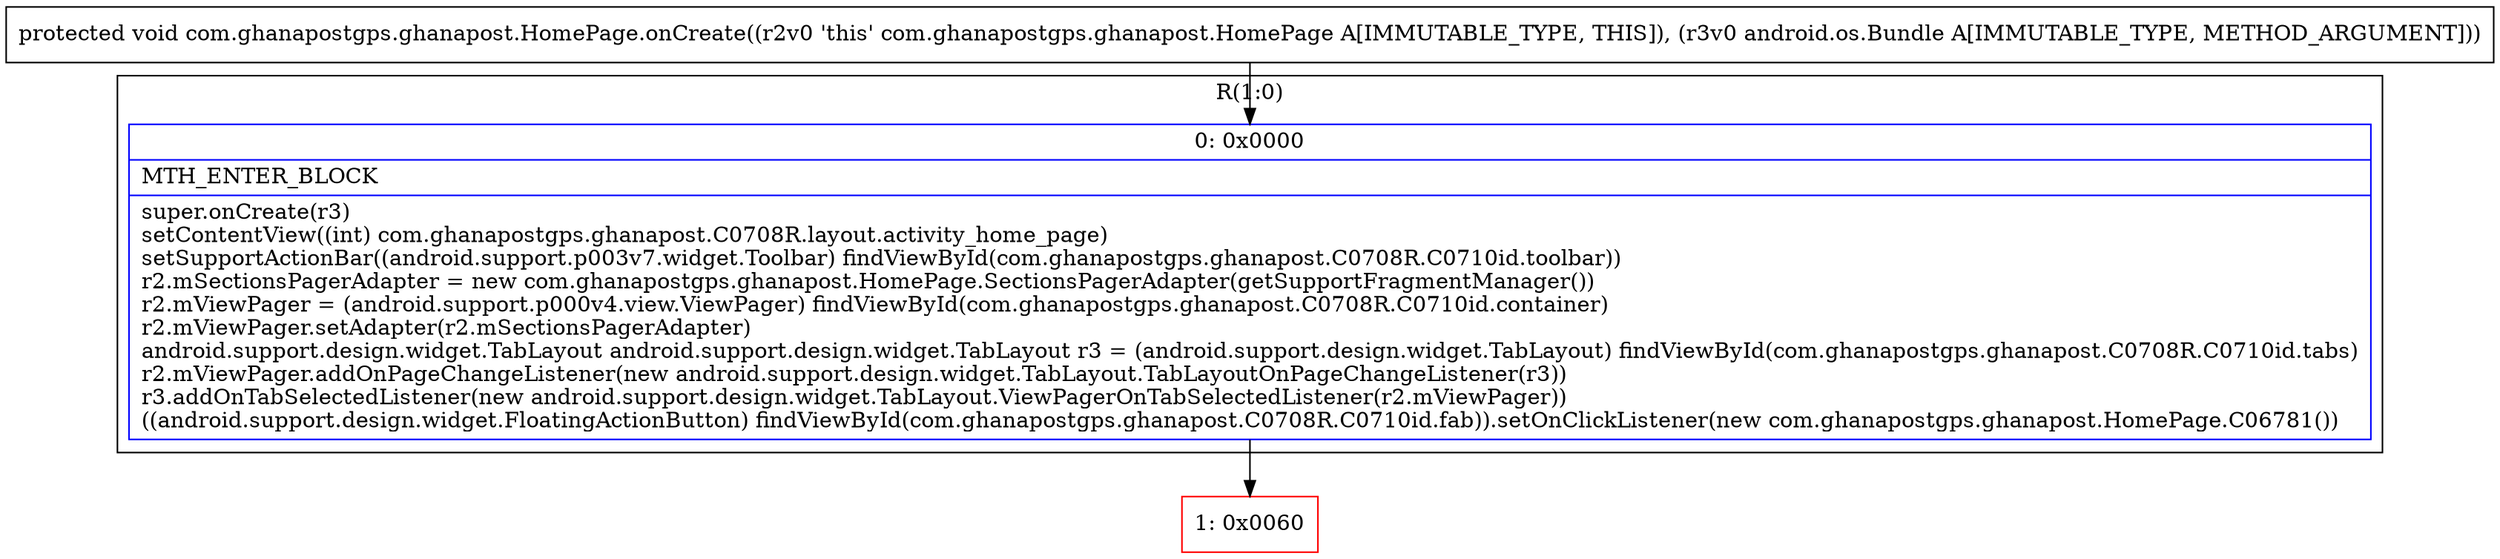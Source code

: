 digraph "CFG forcom.ghanapostgps.ghanapost.HomePage.onCreate(Landroid\/os\/Bundle;)V" {
subgraph cluster_Region_1388899331 {
label = "R(1:0)";
node [shape=record,color=blue];
Node_0 [shape=record,label="{0\:\ 0x0000|MTH_ENTER_BLOCK\l|super.onCreate(r3)\lsetContentView((int) com.ghanapostgps.ghanapost.C0708R.layout.activity_home_page)\lsetSupportActionBar((android.support.p003v7.widget.Toolbar) findViewById(com.ghanapostgps.ghanapost.C0708R.C0710id.toolbar))\lr2.mSectionsPagerAdapter = new com.ghanapostgps.ghanapost.HomePage.SectionsPagerAdapter(getSupportFragmentManager())\lr2.mViewPager = (android.support.p000v4.view.ViewPager) findViewById(com.ghanapostgps.ghanapost.C0708R.C0710id.container)\lr2.mViewPager.setAdapter(r2.mSectionsPagerAdapter)\landroid.support.design.widget.TabLayout android.support.design.widget.TabLayout r3 = (android.support.design.widget.TabLayout) findViewById(com.ghanapostgps.ghanapost.C0708R.C0710id.tabs)\lr2.mViewPager.addOnPageChangeListener(new android.support.design.widget.TabLayout.TabLayoutOnPageChangeListener(r3))\lr3.addOnTabSelectedListener(new android.support.design.widget.TabLayout.ViewPagerOnTabSelectedListener(r2.mViewPager))\l((android.support.design.widget.FloatingActionButton) findViewById(com.ghanapostgps.ghanapost.C0708R.C0710id.fab)).setOnClickListener(new com.ghanapostgps.ghanapost.HomePage.C06781())\l}"];
}
Node_1 [shape=record,color=red,label="{1\:\ 0x0060}"];
MethodNode[shape=record,label="{protected void com.ghanapostgps.ghanapost.HomePage.onCreate((r2v0 'this' com.ghanapostgps.ghanapost.HomePage A[IMMUTABLE_TYPE, THIS]), (r3v0 android.os.Bundle A[IMMUTABLE_TYPE, METHOD_ARGUMENT])) }"];
MethodNode -> Node_0;
Node_0 -> Node_1;
}

